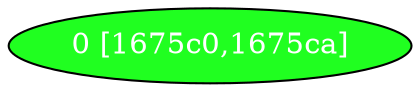 diGraph libnss3{
	libnss3_0  [style=filled fillcolor="#20FF20" fontcolor="#ffffff" shape=oval label="0 [1675c0,1675ca]"]


}